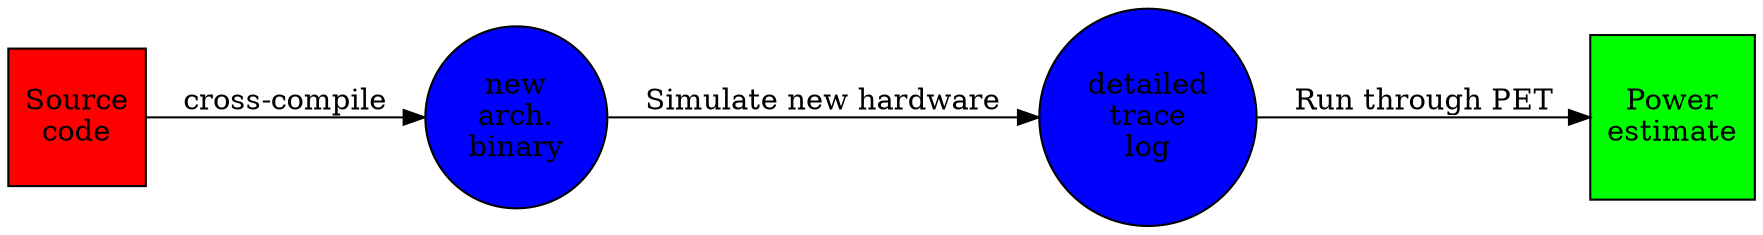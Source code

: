 digraph workflow {
    rankdir = LR;
    node [shape="circle",style="filled",fillcolor="blue"]
        source [shape="square",fillcolor="red",label=<Source<br/>code>]
        binary  [label=<new<br/>arch.<br/>binary>]
        source->binary [label="cross-compile"]
        trace  [label=<detailed<br/>trace<br/>log>]
        data   [shape="square",fillcolor="green",label=<Power<br/>estimate>]
        trace->data [label="Run through PET"]
        binary->trace [label="Simulate new hardware"]

}
